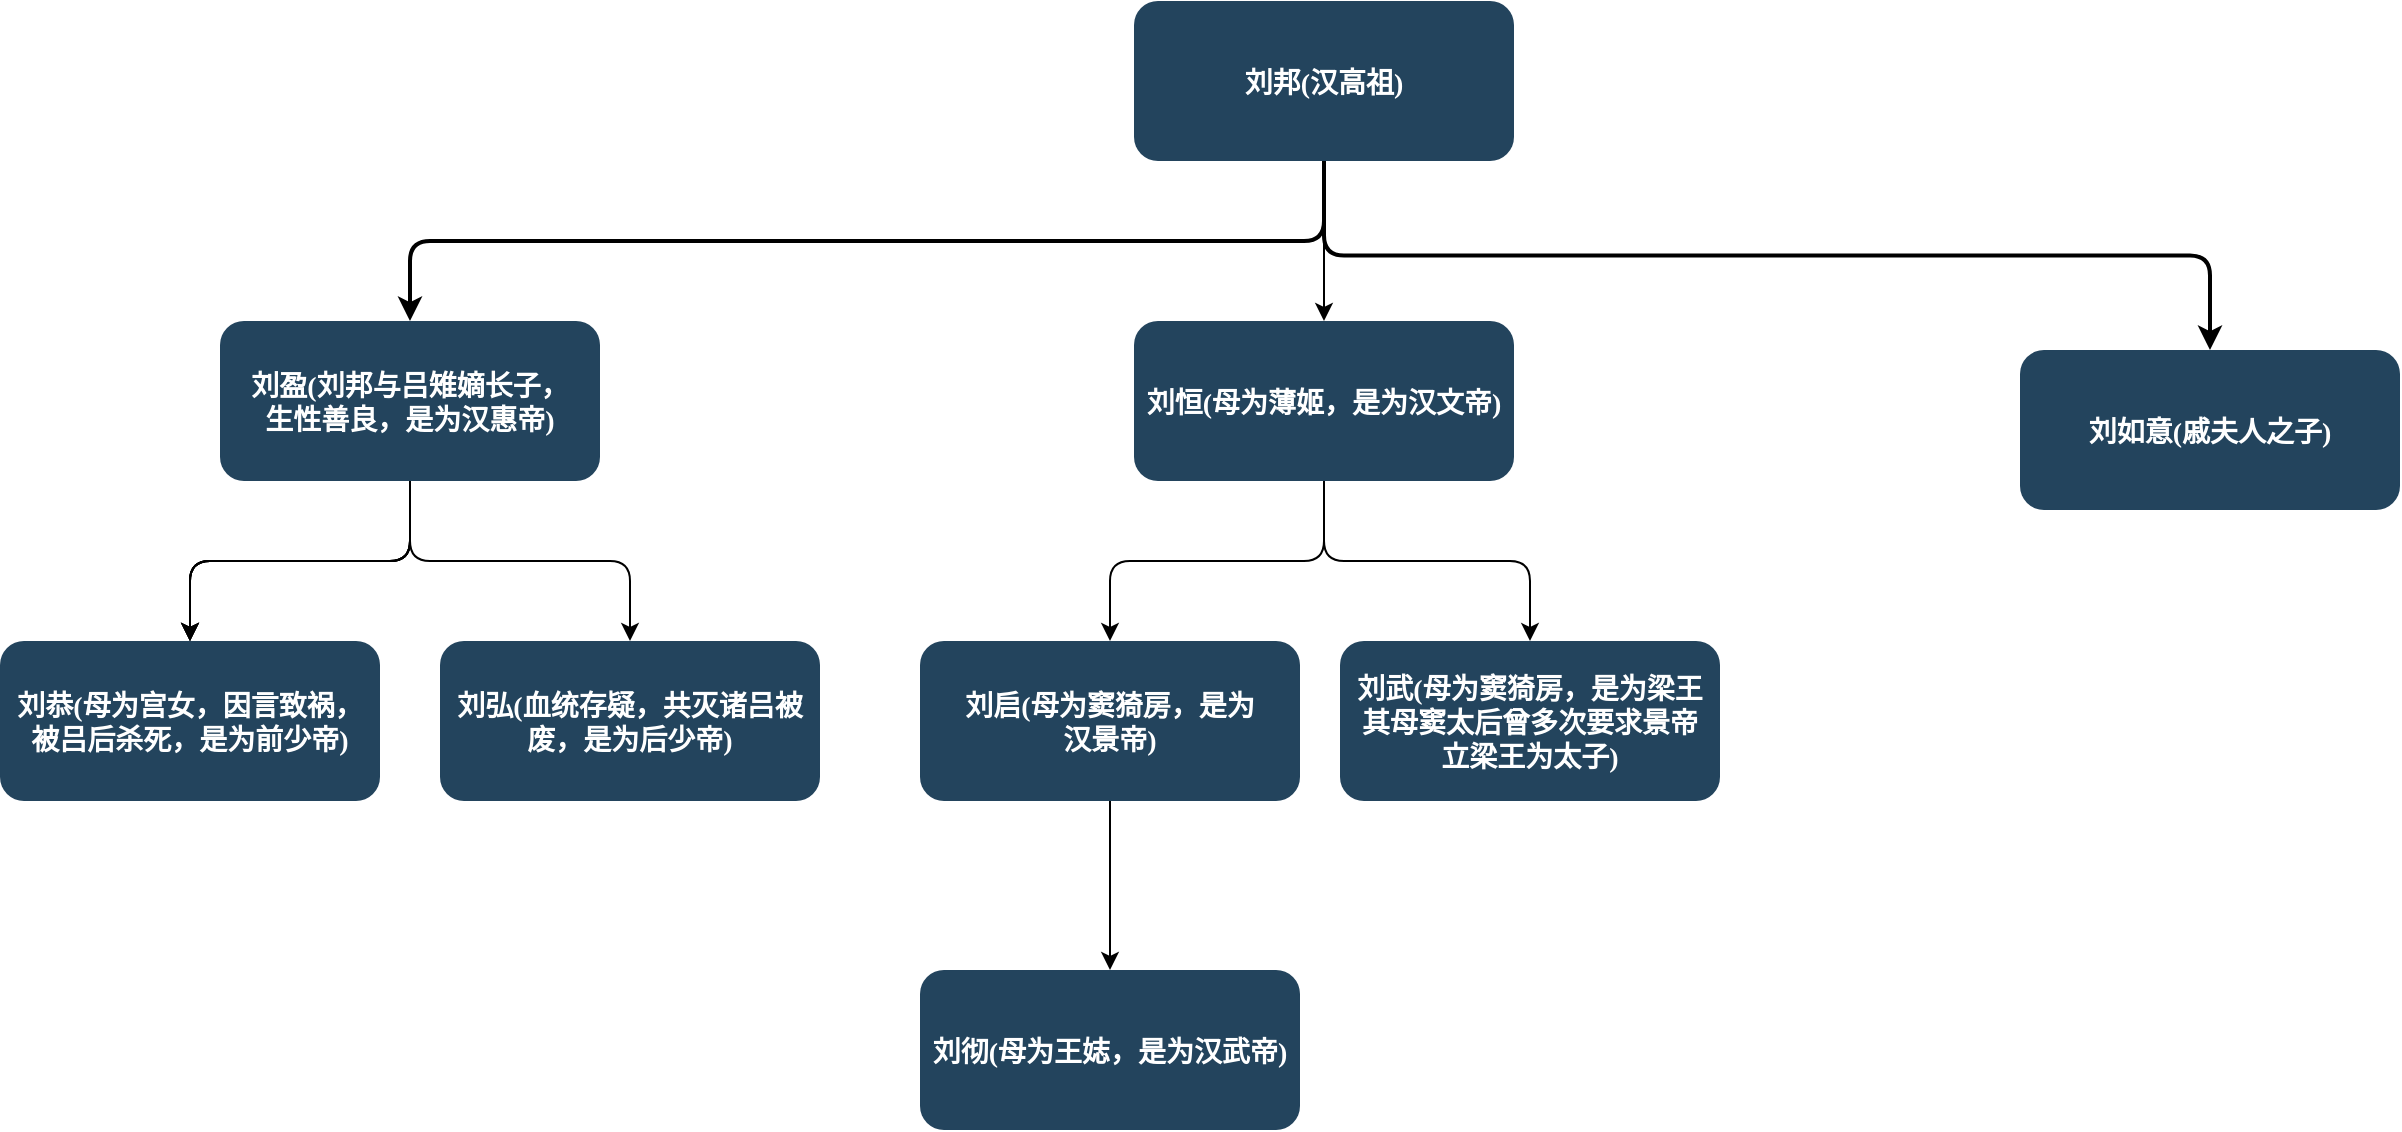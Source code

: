 <mxfile version="26.0.4">
  <diagram name="Page-1" id="2c0d36ab-eaac-3732-788b-9136903baeff">
    <mxGraphModel dx="1050" dy="581" grid="1" gridSize="10" guides="1" tooltips="1" connect="1" arrows="1" fold="1" page="1" pageScale="1.5" pageWidth="1169" pageHeight="827" background="none" math="0" shadow="0">
      <root>
        <mxCell id="0" />
        <mxCell id="1" parent="0" />
        <mxCell id="b-vnCP4PhX5KzBLhOnXR-126" value="" style="edgeStyle=orthogonalEdgeStyle;rounded=1;orthogonalLoop=1;jettySize=auto;html=1;strokeWidth=2;exitX=0.5;exitY=1;exitDx=0;exitDy=0;" parent="1" source="2" target="b-vnCP4PhX5KzBLhOnXR-125" edge="1">
          <mxGeometry relative="1" as="geometry">
            <mxPoint x="947" y="220" as="sourcePoint" />
            <mxPoint x="1137" y="290" as="targetPoint" />
          </mxGeometry>
        </mxCell>
        <mxCell id="b-vnCP4PhX5KzBLhOnXR-156" value="" style="edgeStyle=orthogonalEdgeStyle;rounded=1;orthogonalLoop=1;jettySize=auto;html=1;" parent="1" source="2" target="b-vnCP4PhX5KzBLhOnXR-155" edge="1">
          <mxGeometry relative="1" as="geometry" />
        </mxCell>
        <mxCell id="2" value="刘邦(汉高祖)" style="rounded=1;fillColor=#23445D;gradientColor=none;strokeColor=none;fontColor=#FFFFFF;fontStyle=1;fontFamily=Tahoma;fontSize=14" parent="1" vertex="1">
          <mxGeometry x="757" y="185.5" width="190" height="80" as="geometry" />
        </mxCell>
        <mxCell id="b-vnCP4PhX5KzBLhOnXR-148" value="" style="edgeStyle=orthogonalEdgeStyle;rounded=1;orthogonalLoop=1;jettySize=auto;html=1;" parent="1" source="12" target="b-vnCP4PhX5KzBLhOnXR-147" edge="1">
          <mxGeometry relative="1" as="geometry" />
        </mxCell>
        <mxCell id="b-vnCP4PhX5KzBLhOnXR-149" value="" style="edgeStyle=orthogonalEdgeStyle;rounded=1;orthogonalLoop=1;jettySize=auto;html=1;" parent="1" source="12" target="b-vnCP4PhX5KzBLhOnXR-147" edge="1">
          <mxGeometry relative="1" as="geometry" />
        </mxCell>
        <mxCell id="b-vnCP4PhX5KzBLhOnXR-150" value="" style="edgeStyle=orthogonalEdgeStyle;rounded=1;orthogonalLoop=1;jettySize=auto;html=1;" parent="1" source="12" target="b-vnCP4PhX5KzBLhOnXR-147" edge="1">
          <mxGeometry relative="1" as="geometry" />
        </mxCell>
        <mxCell id="b-vnCP4PhX5KzBLhOnXR-151" value="" style="edgeStyle=orthogonalEdgeStyle;rounded=1;orthogonalLoop=1;jettySize=auto;html=1;" parent="1" source="12" target="b-vnCP4PhX5KzBLhOnXR-147" edge="1">
          <mxGeometry relative="1" as="geometry" />
        </mxCell>
        <mxCell id="b-vnCP4PhX5KzBLhOnXR-154" style="edgeStyle=orthogonalEdgeStyle;rounded=1;orthogonalLoop=1;jettySize=auto;html=1;exitX=0.5;exitY=1;exitDx=0;exitDy=0;" parent="1" source="12" target="b-vnCP4PhX5KzBLhOnXR-152" edge="1">
          <mxGeometry relative="1" as="geometry" />
        </mxCell>
        <mxCell id="12" value="刘盈(刘邦与吕雉嫡长子，&#xa;生性善良，是为汉惠帝)" style="rounded=1;fillColor=#23445D;gradientColor=none;strokeColor=none;fontColor=#FFFFFF;fontStyle=1;fontFamily=Tahoma;fontSize=14" parent="1" vertex="1">
          <mxGeometry x="300.0" y="345.5" width="190" height="80" as="geometry" />
        </mxCell>
        <mxCell id="59" value="" style="edgeStyle=elbowEdgeStyle;elbow=vertical;strokeWidth=2;rounded=1;" parent="1" source="2" target="12" edge="1">
          <mxGeometry x="347" y="225.5" width="100" height="100" as="geometry">
            <mxPoint x="862.0" y="275.5" as="sourcePoint" />
            <mxPoint x="1467.0" y="345.5" as="targetPoint" />
          </mxGeometry>
        </mxCell>
        <mxCell id="b-vnCP4PhX5KzBLhOnXR-125" value="刘如意(戚夫人之子)" style="rounded=1;fillColor=#23445D;gradientColor=none;strokeColor=none;fontColor=#FFFFFF;fontStyle=1;fontFamily=Tahoma;fontSize=14" parent="1" vertex="1">
          <mxGeometry x="1200" y="360" width="190" height="80" as="geometry" />
        </mxCell>
        <mxCell id="b-vnCP4PhX5KzBLhOnXR-147" value="刘恭(母为宫女，因言致祸，&#xa;被吕后杀死，是为前少帝)" style="rounded=1;fillColor=#23445D;gradientColor=none;strokeColor=none;fontColor=#FFFFFF;fontStyle=1;fontFamily=Tahoma;fontSize=14" parent="1" vertex="1">
          <mxGeometry x="190.0" y="505.5" width="190" height="80" as="geometry" />
        </mxCell>
        <mxCell id="b-vnCP4PhX5KzBLhOnXR-152" value="刘弘(血统存疑，共灭诸吕被&#xa;废，是为后少帝)" style="rounded=1;fillColor=#23445D;gradientColor=none;strokeColor=none;fontColor=#FFFFFF;fontStyle=1;fontFamily=Tahoma;fontSize=14" parent="1" vertex="1">
          <mxGeometry x="410.0" y="505.5" width="190" height="80" as="geometry" />
        </mxCell>
        <mxCell id="b-vnCP4PhX5KzBLhOnXR-158" value="" style="edgeStyle=orthogonalEdgeStyle;rounded=1;orthogonalLoop=1;jettySize=auto;html=1;" parent="1" source="b-vnCP4PhX5KzBLhOnXR-155" target="b-vnCP4PhX5KzBLhOnXR-157" edge="1">
          <mxGeometry relative="1" as="geometry" />
        </mxCell>
        <mxCell id="ZG07MAwFlL6kzclYzOeM-61" value="" style="edgeStyle=orthogonalEdgeStyle;rounded=1;orthogonalLoop=1;jettySize=auto;html=1;exitX=0.5;exitY=1;exitDx=0;exitDy=0;curved=0;" edge="1" parent="1" source="b-vnCP4PhX5KzBLhOnXR-155" target="ZG07MAwFlL6kzclYzOeM-60">
          <mxGeometry relative="1" as="geometry" />
        </mxCell>
        <mxCell id="b-vnCP4PhX5KzBLhOnXR-155" value="刘恒(母为薄姬，是为汉文帝)" style="rounded=1;fillColor=#23445D;gradientColor=none;strokeColor=none;fontColor=#FFFFFF;fontStyle=1;fontFamily=Tahoma;fontSize=14" parent="1" vertex="1">
          <mxGeometry x="757" y="345.5" width="190" height="80" as="geometry" />
        </mxCell>
        <mxCell id="b-vnCP4PhX5KzBLhOnXR-160" value="" style="edgeStyle=orthogonalEdgeStyle;rounded=1;orthogonalLoop=1;jettySize=auto;html=1;" parent="1" source="b-vnCP4PhX5KzBLhOnXR-157" target="b-vnCP4PhX5KzBLhOnXR-159" edge="1">
          <mxGeometry relative="1" as="geometry" />
        </mxCell>
        <mxCell id="b-vnCP4PhX5KzBLhOnXR-157" value="刘启(母为窦猗房，是为&#xa;汉景帝)" style="rounded=1;fillColor=#23445D;gradientColor=none;strokeColor=none;fontColor=#FFFFFF;fontStyle=1;fontFamily=Tahoma;fontSize=14" parent="1" vertex="1">
          <mxGeometry x="650" y="505.5" width="190" height="80" as="geometry" />
        </mxCell>
        <mxCell id="b-vnCP4PhX5KzBLhOnXR-159" value="刘彻(母为王娡，是为汉武帝)" style="rounded=1;fillColor=#23445D;gradientColor=none;strokeColor=none;fontColor=#FFFFFF;fontStyle=1;fontFamily=Tahoma;fontSize=14" parent="1" vertex="1">
          <mxGeometry x="650" y="670" width="190" height="80" as="geometry" />
        </mxCell>
        <mxCell id="ZG07MAwFlL6kzclYzOeM-60" value="刘武(母为窦猗房，是为梁王&#xa;其母窦太后曾多次要求景帝&#xa;立梁王为太子)" style="rounded=1;fillColor=#23445D;gradientColor=none;strokeColor=none;fontColor=#FFFFFF;fontStyle=1;fontFamily=Tahoma;fontSize=14" vertex="1" parent="1">
          <mxGeometry x="860" y="505.5" width="190" height="80" as="geometry" />
        </mxCell>
      </root>
    </mxGraphModel>
  </diagram>
</mxfile>
